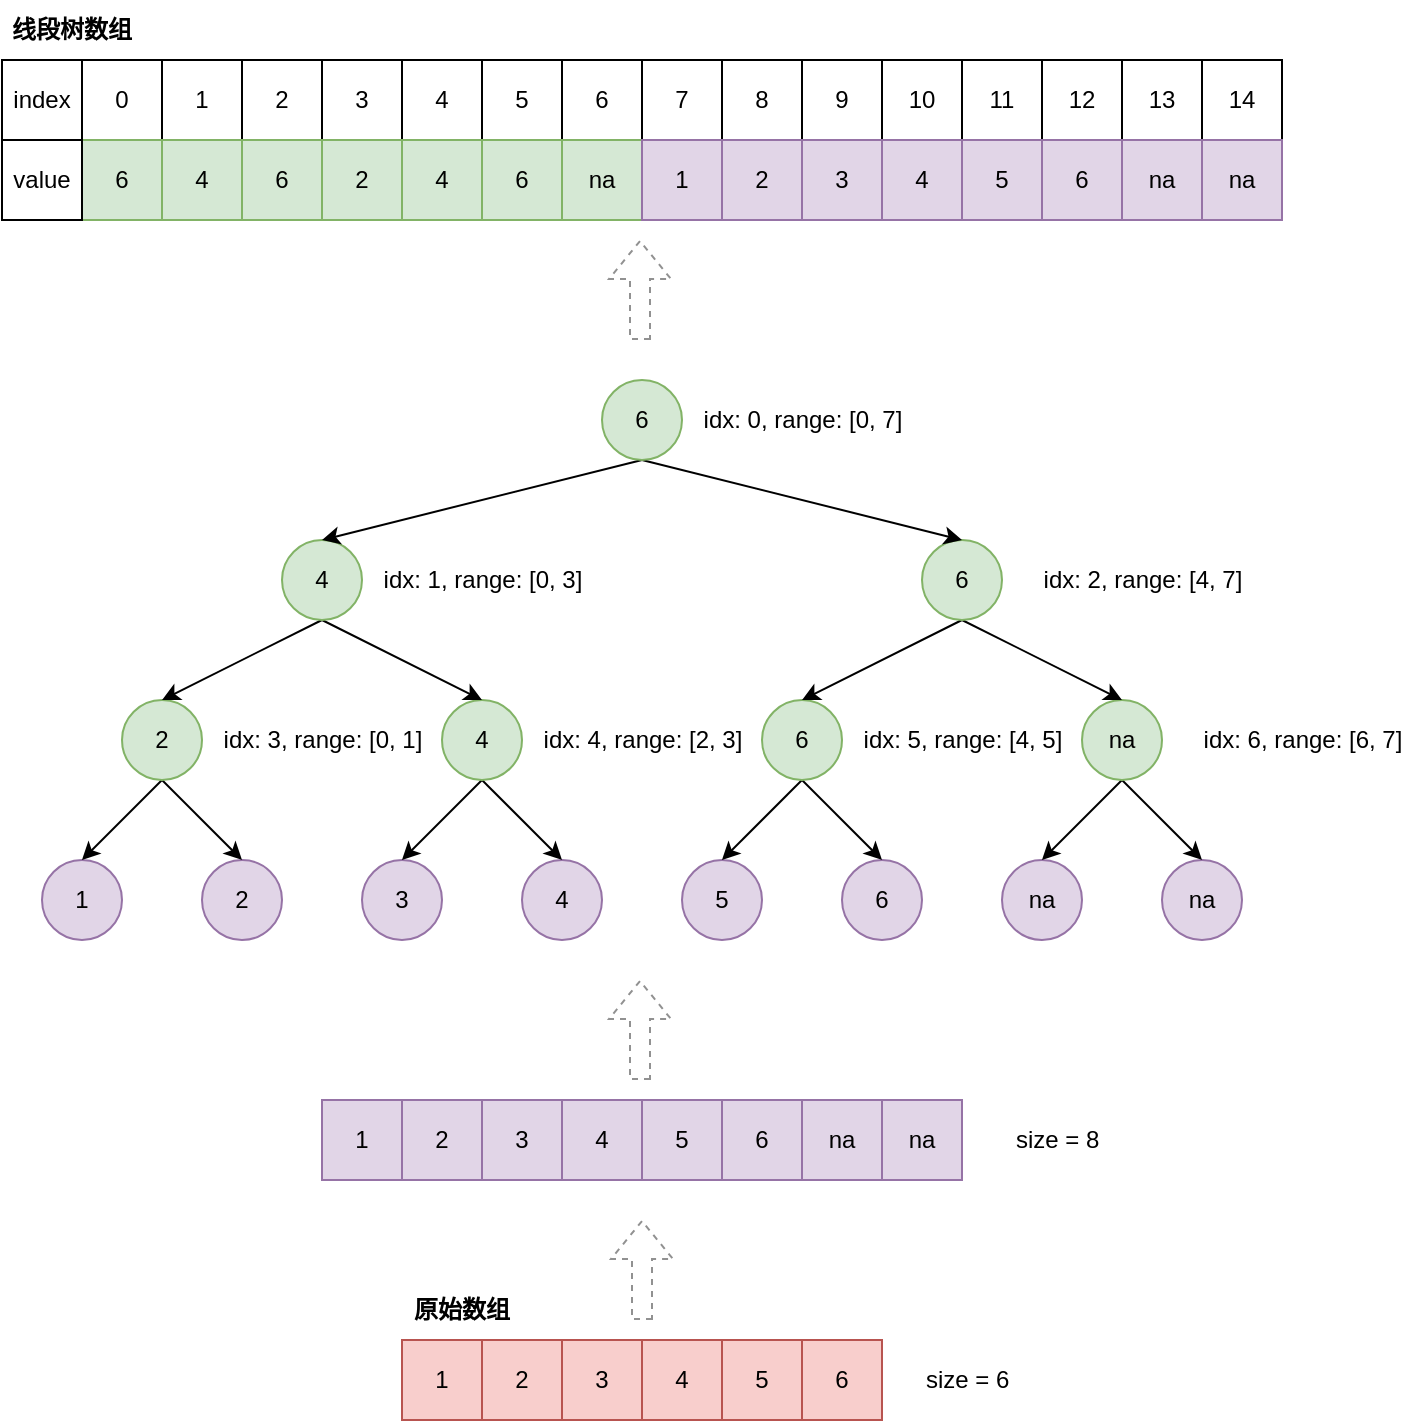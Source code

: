 <mxfile version="22.1.16" type="github">
  <diagram name="Page-1" id="roOhLSwZkukABS7ggt1f">
    <mxGraphModel dx="968" dy="684" grid="1" gridSize="10" guides="1" tooltips="1" connect="1" arrows="1" fold="1" page="1" pageScale="1" pageWidth="850" pageHeight="1100" math="0" shadow="0">
      <root>
        <mxCell id="0" />
        <mxCell id="1" parent="0" />
        <mxCell id="LGJMSc5tRCyyTJbjq2LL-1" value="1" style="rounded=0;whiteSpace=wrap;html=1;fillColor=#f8cecc;strokeColor=#b85450;" vertex="1" parent="1">
          <mxGeometry x="200" y="680" width="40" height="40" as="geometry" />
        </mxCell>
        <mxCell id="LGJMSc5tRCyyTJbjq2LL-2" value="2" style="rounded=0;whiteSpace=wrap;html=1;fillColor=#f8cecc;strokeColor=#b85450;" vertex="1" parent="1">
          <mxGeometry x="240" y="680" width="40" height="40" as="geometry" />
        </mxCell>
        <mxCell id="LGJMSc5tRCyyTJbjq2LL-3" value="3" style="rounded=0;whiteSpace=wrap;html=1;fillColor=#f8cecc;strokeColor=#b85450;" vertex="1" parent="1">
          <mxGeometry x="280" y="680" width="40" height="40" as="geometry" />
        </mxCell>
        <mxCell id="LGJMSc5tRCyyTJbjq2LL-4" value="4" style="rounded=0;whiteSpace=wrap;html=1;fillColor=#f8cecc;strokeColor=#b85450;" vertex="1" parent="1">
          <mxGeometry x="320" y="680" width="40" height="40" as="geometry" />
        </mxCell>
        <mxCell id="LGJMSc5tRCyyTJbjq2LL-5" value="5" style="rounded=0;whiteSpace=wrap;html=1;fillColor=#f8cecc;strokeColor=#b85450;" vertex="1" parent="1">
          <mxGeometry x="360" y="680" width="40" height="40" as="geometry" />
        </mxCell>
        <mxCell id="LGJMSc5tRCyyTJbjq2LL-6" value="6" style="rounded=0;whiteSpace=wrap;html=1;fillColor=#f8cecc;strokeColor=#b85450;" vertex="1" parent="1">
          <mxGeometry x="400" y="680" width="40" height="40" as="geometry" />
        </mxCell>
        <mxCell id="LGJMSc5tRCyyTJbjq2LL-7" value="1" style="rounded=0;whiteSpace=wrap;html=1;fillColor=#e1d5e7;strokeColor=#9673a6;" vertex="1" parent="1">
          <mxGeometry x="160" y="560" width="40" height="40" as="geometry" />
        </mxCell>
        <mxCell id="LGJMSc5tRCyyTJbjq2LL-8" value="2" style="rounded=0;whiteSpace=wrap;html=1;fillColor=#e1d5e7;strokeColor=#9673a6;" vertex="1" parent="1">
          <mxGeometry x="200" y="560" width="40" height="40" as="geometry" />
        </mxCell>
        <mxCell id="LGJMSc5tRCyyTJbjq2LL-9" value="3" style="rounded=0;whiteSpace=wrap;html=1;fillColor=#e1d5e7;strokeColor=#9673a6;" vertex="1" parent="1">
          <mxGeometry x="240" y="560" width="40" height="40" as="geometry" />
        </mxCell>
        <mxCell id="LGJMSc5tRCyyTJbjq2LL-10" value="4" style="rounded=0;whiteSpace=wrap;html=1;fillColor=#e1d5e7;strokeColor=#9673a6;" vertex="1" parent="1">
          <mxGeometry x="280" y="560" width="40" height="40" as="geometry" />
        </mxCell>
        <mxCell id="LGJMSc5tRCyyTJbjq2LL-11" value="5" style="rounded=0;whiteSpace=wrap;html=1;fillColor=#e1d5e7;strokeColor=#9673a6;" vertex="1" parent="1">
          <mxGeometry x="320" y="560" width="40" height="40" as="geometry" />
        </mxCell>
        <mxCell id="LGJMSc5tRCyyTJbjq2LL-12" value="6" style="rounded=0;whiteSpace=wrap;html=1;fillColor=#e1d5e7;strokeColor=#9673a6;" vertex="1" parent="1">
          <mxGeometry x="360" y="560" width="40" height="40" as="geometry" />
        </mxCell>
        <mxCell id="LGJMSc5tRCyyTJbjq2LL-13" value="na" style="rounded=0;whiteSpace=wrap;html=1;fillColor=#e1d5e7;strokeColor=#9673a6;" vertex="1" parent="1">
          <mxGeometry x="400" y="560" width="40" height="40" as="geometry" />
        </mxCell>
        <mxCell id="LGJMSc5tRCyyTJbjq2LL-14" value="na" style="rounded=0;whiteSpace=wrap;html=1;fillColor=#e1d5e7;strokeColor=#9673a6;" vertex="1" parent="1">
          <mxGeometry x="440" y="560" width="40" height="40" as="geometry" />
        </mxCell>
        <mxCell id="LGJMSc5tRCyyTJbjq2LL-15" value="1" style="ellipse;whiteSpace=wrap;html=1;aspect=fixed;fillColor=#e1d5e7;strokeColor=#9673a6;" vertex="1" parent="1">
          <mxGeometry x="20" y="440" width="40" height="40" as="geometry" />
        </mxCell>
        <mxCell id="LGJMSc5tRCyyTJbjq2LL-16" value="2" style="ellipse;whiteSpace=wrap;html=1;aspect=fixed;fillColor=#e1d5e7;strokeColor=#9673a6;" vertex="1" parent="1">
          <mxGeometry x="100" y="440" width="40" height="40" as="geometry" />
        </mxCell>
        <mxCell id="LGJMSc5tRCyyTJbjq2LL-17" value="3" style="ellipse;whiteSpace=wrap;html=1;aspect=fixed;fillColor=#e1d5e7;strokeColor=#9673a6;" vertex="1" parent="1">
          <mxGeometry x="180" y="440" width="40" height="40" as="geometry" />
        </mxCell>
        <mxCell id="LGJMSc5tRCyyTJbjq2LL-18" value="4" style="ellipse;whiteSpace=wrap;html=1;aspect=fixed;fillColor=#e1d5e7;strokeColor=#9673a6;" vertex="1" parent="1">
          <mxGeometry x="260" y="440" width="40" height="40" as="geometry" />
        </mxCell>
        <mxCell id="LGJMSc5tRCyyTJbjq2LL-19" value="5" style="ellipse;whiteSpace=wrap;html=1;aspect=fixed;fillColor=#e1d5e7;strokeColor=#9673a6;" vertex="1" parent="1">
          <mxGeometry x="340" y="440" width="40" height="40" as="geometry" />
        </mxCell>
        <mxCell id="LGJMSc5tRCyyTJbjq2LL-20" value="6" style="ellipse;whiteSpace=wrap;html=1;aspect=fixed;fillColor=#e1d5e7;strokeColor=#9673a6;" vertex="1" parent="1">
          <mxGeometry x="420" y="440" width="40" height="40" as="geometry" />
        </mxCell>
        <mxCell id="LGJMSc5tRCyyTJbjq2LL-21" value="na" style="ellipse;whiteSpace=wrap;html=1;aspect=fixed;fillColor=#e1d5e7;strokeColor=#9673a6;" vertex="1" parent="1">
          <mxGeometry x="500" y="440" width="40" height="40" as="geometry" />
        </mxCell>
        <mxCell id="LGJMSc5tRCyyTJbjq2LL-22" value="na" style="ellipse;whiteSpace=wrap;html=1;aspect=fixed;fillColor=#e1d5e7;strokeColor=#9673a6;" vertex="1" parent="1">
          <mxGeometry x="580" y="440" width="40" height="40" as="geometry" />
        </mxCell>
        <mxCell id="LGJMSc5tRCyyTJbjq2LL-37" style="rounded=0;orthogonalLoop=1;jettySize=auto;html=1;exitX=0.5;exitY=1;exitDx=0;exitDy=0;entryX=0.5;entryY=0;entryDx=0;entryDy=0;" edge="1" parent="1" source="LGJMSc5tRCyyTJbjq2LL-23" target="LGJMSc5tRCyyTJbjq2LL-15">
          <mxGeometry relative="1" as="geometry" />
        </mxCell>
        <mxCell id="LGJMSc5tRCyyTJbjq2LL-38" style="rounded=0;orthogonalLoop=1;jettySize=auto;html=1;exitX=0.5;exitY=1;exitDx=0;exitDy=0;entryX=0.5;entryY=0;entryDx=0;entryDy=0;" edge="1" parent="1" source="LGJMSc5tRCyyTJbjq2LL-23" target="LGJMSc5tRCyyTJbjq2LL-16">
          <mxGeometry relative="1" as="geometry" />
        </mxCell>
        <mxCell id="LGJMSc5tRCyyTJbjq2LL-23" value="2" style="ellipse;whiteSpace=wrap;html=1;aspect=fixed;fillColor=#d5e8d4;strokeColor=#82b366;" vertex="1" parent="1">
          <mxGeometry x="60" y="360" width="40" height="40" as="geometry" />
        </mxCell>
        <mxCell id="LGJMSc5tRCyyTJbjq2LL-43" style="rounded=0;orthogonalLoop=1;jettySize=auto;html=1;exitX=0.5;exitY=1;exitDx=0;exitDy=0;entryX=0.5;entryY=0;entryDx=0;entryDy=0;" edge="1" parent="1" source="LGJMSc5tRCyyTJbjq2LL-24" target="LGJMSc5tRCyyTJbjq2LL-21">
          <mxGeometry relative="1" as="geometry" />
        </mxCell>
        <mxCell id="LGJMSc5tRCyyTJbjq2LL-44" style="rounded=0;orthogonalLoop=1;jettySize=auto;html=1;exitX=0.5;exitY=1;exitDx=0;exitDy=0;entryX=0.5;entryY=0;entryDx=0;entryDy=0;" edge="1" parent="1" source="LGJMSc5tRCyyTJbjq2LL-24" target="LGJMSc5tRCyyTJbjq2LL-22">
          <mxGeometry relative="1" as="geometry" />
        </mxCell>
        <mxCell id="LGJMSc5tRCyyTJbjq2LL-24" value="na" style="ellipse;whiteSpace=wrap;html=1;aspect=fixed;fillColor=#d5e8d4;strokeColor=#82b366;" vertex="1" parent="1">
          <mxGeometry x="540" y="360" width="40" height="40" as="geometry" />
        </mxCell>
        <mxCell id="LGJMSc5tRCyyTJbjq2LL-39" style="rounded=0;orthogonalLoop=1;jettySize=auto;html=1;exitX=0.5;exitY=1;exitDx=0;exitDy=0;entryX=0.5;entryY=0;entryDx=0;entryDy=0;" edge="1" parent="1" source="LGJMSc5tRCyyTJbjq2LL-25" target="LGJMSc5tRCyyTJbjq2LL-17">
          <mxGeometry relative="1" as="geometry" />
        </mxCell>
        <mxCell id="LGJMSc5tRCyyTJbjq2LL-40" style="rounded=0;orthogonalLoop=1;jettySize=auto;html=1;exitX=0.5;exitY=1;exitDx=0;exitDy=0;entryX=0.5;entryY=0;entryDx=0;entryDy=0;" edge="1" parent="1" source="LGJMSc5tRCyyTJbjq2LL-25" target="LGJMSc5tRCyyTJbjq2LL-18">
          <mxGeometry relative="1" as="geometry" />
        </mxCell>
        <mxCell id="LGJMSc5tRCyyTJbjq2LL-25" value="4" style="ellipse;whiteSpace=wrap;html=1;aspect=fixed;fillColor=#d5e8d4;strokeColor=#82b366;" vertex="1" parent="1">
          <mxGeometry x="220" y="360" width="40" height="40" as="geometry" />
        </mxCell>
        <mxCell id="LGJMSc5tRCyyTJbjq2LL-41" style="rounded=0;orthogonalLoop=1;jettySize=auto;html=1;exitX=0.5;exitY=1;exitDx=0;exitDy=0;entryX=0.5;entryY=0;entryDx=0;entryDy=0;" edge="1" parent="1" source="LGJMSc5tRCyyTJbjq2LL-26" target="LGJMSc5tRCyyTJbjq2LL-19">
          <mxGeometry relative="1" as="geometry" />
        </mxCell>
        <mxCell id="LGJMSc5tRCyyTJbjq2LL-42" style="rounded=0;orthogonalLoop=1;jettySize=auto;html=1;exitX=0.5;exitY=1;exitDx=0;exitDy=0;entryX=0.5;entryY=0;entryDx=0;entryDy=0;" edge="1" parent="1" source="LGJMSc5tRCyyTJbjq2LL-26" target="LGJMSc5tRCyyTJbjq2LL-20">
          <mxGeometry relative="1" as="geometry" />
        </mxCell>
        <mxCell id="LGJMSc5tRCyyTJbjq2LL-26" value="6" style="ellipse;whiteSpace=wrap;html=1;aspect=fixed;fillColor=#d5e8d4;strokeColor=#82b366;" vertex="1" parent="1">
          <mxGeometry x="380" y="360" width="40" height="40" as="geometry" />
        </mxCell>
        <mxCell id="LGJMSc5tRCyyTJbjq2LL-33" style="rounded=0;orthogonalLoop=1;jettySize=auto;html=1;exitX=0.5;exitY=1;exitDx=0;exitDy=0;entryX=0.5;entryY=0;entryDx=0;entryDy=0;" edge="1" parent="1" source="LGJMSc5tRCyyTJbjq2LL-27" target="LGJMSc5tRCyyTJbjq2LL-23">
          <mxGeometry relative="1" as="geometry" />
        </mxCell>
        <mxCell id="LGJMSc5tRCyyTJbjq2LL-34" style="rounded=0;orthogonalLoop=1;jettySize=auto;html=1;exitX=0.5;exitY=1;exitDx=0;exitDy=0;entryX=0.5;entryY=0;entryDx=0;entryDy=0;" edge="1" parent="1" source="LGJMSc5tRCyyTJbjq2LL-27" target="LGJMSc5tRCyyTJbjq2LL-25">
          <mxGeometry relative="1" as="geometry" />
        </mxCell>
        <mxCell id="LGJMSc5tRCyyTJbjq2LL-27" value="4" style="ellipse;whiteSpace=wrap;html=1;aspect=fixed;fillColor=#d5e8d4;strokeColor=#82b366;" vertex="1" parent="1">
          <mxGeometry x="140" y="280" width="40" height="40" as="geometry" />
        </mxCell>
        <mxCell id="LGJMSc5tRCyyTJbjq2LL-35" style="rounded=0;orthogonalLoop=1;jettySize=auto;html=1;exitX=0.5;exitY=1;exitDx=0;exitDy=0;entryX=0.5;entryY=0;entryDx=0;entryDy=0;" edge="1" parent="1" source="LGJMSc5tRCyyTJbjq2LL-28" target="LGJMSc5tRCyyTJbjq2LL-26">
          <mxGeometry relative="1" as="geometry" />
        </mxCell>
        <mxCell id="LGJMSc5tRCyyTJbjq2LL-36" style="rounded=0;orthogonalLoop=1;jettySize=auto;html=1;exitX=0.5;exitY=1;exitDx=0;exitDy=0;entryX=0.5;entryY=0;entryDx=0;entryDy=0;" edge="1" parent="1" source="LGJMSc5tRCyyTJbjq2LL-28" target="LGJMSc5tRCyyTJbjq2LL-24">
          <mxGeometry relative="1" as="geometry" />
        </mxCell>
        <mxCell id="LGJMSc5tRCyyTJbjq2LL-28" value="6" style="ellipse;whiteSpace=wrap;html=1;aspect=fixed;fillColor=#d5e8d4;strokeColor=#82b366;" vertex="1" parent="1">
          <mxGeometry x="460" y="280" width="40" height="40" as="geometry" />
        </mxCell>
        <mxCell id="LGJMSc5tRCyyTJbjq2LL-30" style="rounded=0;orthogonalLoop=1;jettySize=auto;html=1;exitX=0.5;exitY=1;exitDx=0;exitDy=0;entryX=0.5;entryY=0;entryDx=0;entryDy=0;" edge="1" parent="1" source="LGJMSc5tRCyyTJbjq2LL-29" target="LGJMSc5tRCyyTJbjq2LL-27">
          <mxGeometry relative="1" as="geometry" />
        </mxCell>
        <mxCell id="LGJMSc5tRCyyTJbjq2LL-31" style="rounded=0;orthogonalLoop=1;jettySize=auto;html=1;exitX=0.5;exitY=1;exitDx=0;exitDy=0;entryX=0.5;entryY=0;entryDx=0;entryDy=0;" edge="1" parent="1" source="LGJMSc5tRCyyTJbjq2LL-29" target="LGJMSc5tRCyyTJbjq2LL-28">
          <mxGeometry relative="1" as="geometry" />
        </mxCell>
        <mxCell id="LGJMSc5tRCyyTJbjq2LL-29" value="6" style="ellipse;whiteSpace=wrap;html=1;aspect=fixed;fillColor=#d5e8d4;strokeColor=#82b366;" vertex="1" parent="1">
          <mxGeometry x="300" y="200" width="40" height="40" as="geometry" />
        </mxCell>
        <mxCell id="LGJMSc5tRCyyTJbjq2LL-32" value="idx: 0, range: [0, 7]" style="text;html=1;align=center;verticalAlign=middle;resizable=0;points=[];autosize=1;strokeColor=none;fillColor=none;" vertex="1" parent="1">
          <mxGeometry x="340" y="205" width="120" height="30" as="geometry" />
        </mxCell>
        <mxCell id="LGJMSc5tRCyyTJbjq2LL-45" value="idx: 1, range: [0, 3]" style="text;html=1;align=center;verticalAlign=middle;resizable=0;points=[];autosize=1;strokeColor=none;fillColor=none;" vertex="1" parent="1">
          <mxGeometry x="180" y="285" width="120" height="30" as="geometry" />
        </mxCell>
        <mxCell id="LGJMSc5tRCyyTJbjq2LL-46" value="idx: 2, range: [4, 7]" style="text;html=1;align=center;verticalAlign=middle;resizable=0;points=[];autosize=1;strokeColor=none;fillColor=none;" vertex="1" parent="1">
          <mxGeometry x="510" y="285" width="120" height="30" as="geometry" />
        </mxCell>
        <mxCell id="LGJMSc5tRCyyTJbjq2LL-47" value="idx: 3, range: [0, 1]" style="text;html=1;align=center;verticalAlign=middle;resizable=0;points=[];autosize=1;strokeColor=none;fillColor=none;" vertex="1" parent="1">
          <mxGeometry x="100" y="365" width="120" height="30" as="geometry" />
        </mxCell>
        <mxCell id="LGJMSc5tRCyyTJbjq2LL-48" value="idx: 4, range: [2, 3]" style="text;html=1;align=center;verticalAlign=middle;resizable=0;points=[];autosize=1;strokeColor=none;fillColor=none;" vertex="1" parent="1">
          <mxGeometry x="260" y="365" width="120" height="30" as="geometry" />
        </mxCell>
        <mxCell id="LGJMSc5tRCyyTJbjq2LL-49" value="idx: 5, range: [4, 5]" style="text;html=1;align=center;verticalAlign=middle;resizable=0;points=[];autosize=1;strokeColor=none;fillColor=none;" vertex="1" parent="1">
          <mxGeometry x="420" y="365" width="120" height="30" as="geometry" />
        </mxCell>
        <mxCell id="LGJMSc5tRCyyTJbjq2LL-50" value="idx: 6, range: [6, 7]" style="text;html=1;align=center;verticalAlign=middle;resizable=0;points=[];autosize=1;strokeColor=none;fillColor=none;" vertex="1" parent="1">
          <mxGeometry x="590" y="365" width="120" height="30" as="geometry" />
        </mxCell>
        <mxCell id="LGJMSc5tRCyyTJbjq2LL-51" value="size = 6" style="text;html=1;align=left;verticalAlign=middle;resizable=0;points=[];autosize=1;strokeColor=none;fillColor=none;" vertex="1" parent="1">
          <mxGeometry x="460" y="685" width="70" height="30" as="geometry" />
        </mxCell>
        <mxCell id="LGJMSc5tRCyyTJbjq2LL-52" value="size = 8" style="text;html=1;align=left;verticalAlign=middle;resizable=0;points=[];autosize=1;strokeColor=none;fillColor=none;" vertex="1" parent="1">
          <mxGeometry x="505" y="565" width="70" height="30" as="geometry" />
        </mxCell>
        <mxCell id="LGJMSc5tRCyyTJbjq2LL-53" value="index" style="rounded=0;whiteSpace=wrap;html=1;" vertex="1" parent="1">
          <mxGeometry y="40" width="40" height="40" as="geometry" />
        </mxCell>
        <mxCell id="LGJMSc5tRCyyTJbjq2LL-54" value="0" style="rounded=0;whiteSpace=wrap;html=1;" vertex="1" parent="1">
          <mxGeometry x="40" y="40" width="40" height="40" as="geometry" />
        </mxCell>
        <mxCell id="LGJMSc5tRCyyTJbjq2LL-55" value="1" style="rounded=0;whiteSpace=wrap;html=1;" vertex="1" parent="1">
          <mxGeometry x="80" y="40" width="40" height="40" as="geometry" />
        </mxCell>
        <mxCell id="LGJMSc5tRCyyTJbjq2LL-56" value="2" style="rounded=0;whiteSpace=wrap;html=1;" vertex="1" parent="1">
          <mxGeometry x="120" y="40" width="40" height="40" as="geometry" />
        </mxCell>
        <mxCell id="LGJMSc5tRCyyTJbjq2LL-57" value="3" style="rounded=0;whiteSpace=wrap;html=1;" vertex="1" parent="1">
          <mxGeometry x="160" y="40" width="40" height="40" as="geometry" />
        </mxCell>
        <mxCell id="LGJMSc5tRCyyTJbjq2LL-58" value="4" style="rounded=0;whiteSpace=wrap;html=1;" vertex="1" parent="1">
          <mxGeometry x="200" y="40" width="40" height="40" as="geometry" />
        </mxCell>
        <mxCell id="LGJMSc5tRCyyTJbjq2LL-59" value="5" style="rounded=0;whiteSpace=wrap;html=1;" vertex="1" parent="1">
          <mxGeometry x="240" y="40" width="40" height="40" as="geometry" />
        </mxCell>
        <mxCell id="LGJMSc5tRCyyTJbjq2LL-60" value="6" style="rounded=0;whiteSpace=wrap;html=1;" vertex="1" parent="1">
          <mxGeometry x="280" y="40" width="40" height="40" as="geometry" />
        </mxCell>
        <mxCell id="LGJMSc5tRCyyTJbjq2LL-70" value="7" style="rounded=0;whiteSpace=wrap;html=1;" vertex="1" parent="1">
          <mxGeometry x="320" y="40" width="40" height="40" as="geometry" />
        </mxCell>
        <mxCell id="LGJMSc5tRCyyTJbjq2LL-71" value="8" style="rounded=0;whiteSpace=wrap;html=1;" vertex="1" parent="1">
          <mxGeometry x="360" y="40" width="40" height="40" as="geometry" />
        </mxCell>
        <mxCell id="LGJMSc5tRCyyTJbjq2LL-72" value="9" style="rounded=0;whiteSpace=wrap;html=1;" vertex="1" parent="1">
          <mxGeometry x="400" y="40" width="40" height="40" as="geometry" />
        </mxCell>
        <mxCell id="LGJMSc5tRCyyTJbjq2LL-73" value="10" style="rounded=0;whiteSpace=wrap;html=1;" vertex="1" parent="1">
          <mxGeometry x="440" y="40" width="40" height="40" as="geometry" />
        </mxCell>
        <mxCell id="LGJMSc5tRCyyTJbjq2LL-74" value="11" style="rounded=0;whiteSpace=wrap;html=1;" vertex="1" parent="1">
          <mxGeometry x="480" y="40" width="40" height="40" as="geometry" />
        </mxCell>
        <mxCell id="LGJMSc5tRCyyTJbjq2LL-75" value="12" style="rounded=0;whiteSpace=wrap;html=1;" vertex="1" parent="1">
          <mxGeometry x="520" y="40" width="40" height="40" as="geometry" />
        </mxCell>
        <mxCell id="LGJMSc5tRCyyTJbjq2LL-76" value="13" style="rounded=0;whiteSpace=wrap;html=1;" vertex="1" parent="1">
          <mxGeometry x="560" y="40" width="40" height="40" as="geometry" />
        </mxCell>
        <mxCell id="LGJMSc5tRCyyTJbjq2LL-77" value="14" style="rounded=0;whiteSpace=wrap;html=1;" vertex="1" parent="1">
          <mxGeometry x="600" y="40" width="40" height="40" as="geometry" />
        </mxCell>
        <mxCell id="LGJMSc5tRCyyTJbjq2LL-79" value="6" style="rounded=0;whiteSpace=wrap;html=1;fillColor=#d5e8d4;strokeColor=#82b366;" vertex="1" parent="1">
          <mxGeometry x="40" y="80" width="40" height="40" as="geometry" />
        </mxCell>
        <mxCell id="LGJMSc5tRCyyTJbjq2LL-80" value="4" style="rounded=0;whiteSpace=wrap;html=1;fillColor=#d5e8d4;strokeColor=#82b366;" vertex="1" parent="1">
          <mxGeometry x="80" y="80" width="40" height="40" as="geometry" />
        </mxCell>
        <mxCell id="LGJMSc5tRCyyTJbjq2LL-81" value="6" style="rounded=0;whiteSpace=wrap;html=1;fillColor=#d5e8d4;strokeColor=#82b366;" vertex="1" parent="1">
          <mxGeometry x="120" y="80" width="40" height="40" as="geometry" />
        </mxCell>
        <mxCell id="LGJMSc5tRCyyTJbjq2LL-82" value="2" style="rounded=0;whiteSpace=wrap;html=1;fillColor=#d5e8d4;strokeColor=#82b366;" vertex="1" parent="1">
          <mxGeometry x="160" y="80" width="40" height="40" as="geometry" />
        </mxCell>
        <mxCell id="LGJMSc5tRCyyTJbjq2LL-83" value="4" style="rounded=0;whiteSpace=wrap;html=1;fillColor=#d5e8d4;strokeColor=#82b366;" vertex="1" parent="1">
          <mxGeometry x="200" y="80" width="40" height="40" as="geometry" />
        </mxCell>
        <mxCell id="LGJMSc5tRCyyTJbjq2LL-84" value="6" style="rounded=0;whiteSpace=wrap;html=1;fillColor=#d5e8d4;strokeColor=#82b366;" vertex="1" parent="1">
          <mxGeometry x="240" y="80" width="40" height="40" as="geometry" />
        </mxCell>
        <mxCell id="LGJMSc5tRCyyTJbjq2LL-85" value="na" style="rounded=0;whiteSpace=wrap;html=1;fillColor=#d5e8d4;strokeColor=#82b366;" vertex="1" parent="1">
          <mxGeometry x="280" y="80" width="40" height="40" as="geometry" />
        </mxCell>
        <mxCell id="LGJMSc5tRCyyTJbjq2LL-86" value="1" style="rounded=0;whiteSpace=wrap;html=1;fillColor=#e1d5e7;strokeColor=#9673a6;" vertex="1" parent="1">
          <mxGeometry x="320" y="80" width="40" height="40" as="geometry" />
        </mxCell>
        <mxCell id="LGJMSc5tRCyyTJbjq2LL-87" value="2" style="rounded=0;whiteSpace=wrap;html=1;fillColor=#e1d5e7;strokeColor=#9673a6;" vertex="1" parent="1">
          <mxGeometry x="360" y="80" width="40" height="40" as="geometry" />
        </mxCell>
        <mxCell id="LGJMSc5tRCyyTJbjq2LL-88" value="3" style="rounded=0;whiteSpace=wrap;html=1;fillColor=#e1d5e7;strokeColor=#9673a6;" vertex="1" parent="1">
          <mxGeometry x="400" y="80" width="40" height="40" as="geometry" />
        </mxCell>
        <mxCell id="LGJMSc5tRCyyTJbjq2LL-89" value="4" style="rounded=0;whiteSpace=wrap;html=1;fillColor=#e1d5e7;strokeColor=#9673a6;" vertex="1" parent="1">
          <mxGeometry x="440" y="80" width="40" height="40" as="geometry" />
        </mxCell>
        <mxCell id="LGJMSc5tRCyyTJbjq2LL-90" value="5" style="rounded=0;whiteSpace=wrap;html=1;fillColor=#e1d5e7;strokeColor=#9673a6;" vertex="1" parent="1">
          <mxGeometry x="480" y="80" width="40" height="40" as="geometry" />
        </mxCell>
        <mxCell id="LGJMSc5tRCyyTJbjq2LL-91" value="6" style="rounded=0;whiteSpace=wrap;html=1;fillColor=#e1d5e7;strokeColor=#9673a6;" vertex="1" parent="1">
          <mxGeometry x="520" y="80" width="40" height="40" as="geometry" />
        </mxCell>
        <mxCell id="LGJMSc5tRCyyTJbjq2LL-92" value="na" style="rounded=0;whiteSpace=wrap;html=1;fillColor=#e1d5e7;strokeColor=#9673a6;" vertex="1" parent="1">
          <mxGeometry x="560" y="80" width="40" height="40" as="geometry" />
        </mxCell>
        <mxCell id="LGJMSc5tRCyyTJbjq2LL-93" value="na" style="rounded=0;whiteSpace=wrap;html=1;fillColor=#e1d5e7;strokeColor=#9673a6;" vertex="1" parent="1">
          <mxGeometry x="600" y="80" width="40" height="40" as="geometry" />
        </mxCell>
        <mxCell id="LGJMSc5tRCyyTJbjq2LL-78" value="value" style="rounded=0;whiteSpace=wrap;html=1;" vertex="1" parent="1">
          <mxGeometry y="80" width="40" height="40" as="geometry" />
        </mxCell>
        <mxCell id="LGJMSc5tRCyyTJbjq2LL-94" value="" style="shape=flexArrow;endArrow=classic;html=1;rounded=0;dashed=1;strokeColor=#919191;" edge="1" parent="1">
          <mxGeometry width="50" height="50" relative="1" as="geometry">
            <mxPoint x="320" y="670" as="sourcePoint" />
            <mxPoint x="320" y="620" as="targetPoint" />
          </mxGeometry>
        </mxCell>
        <mxCell id="LGJMSc5tRCyyTJbjq2LL-95" value="" style="shape=flexArrow;endArrow=classic;html=1;rounded=0;dashed=1;strokeColor=#919191;" edge="1" parent="1">
          <mxGeometry width="50" height="50" relative="1" as="geometry">
            <mxPoint x="319" y="550" as="sourcePoint" />
            <mxPoint x="319" y="500" as="targetPoint" />
          </mxGeometry>
        </mxCell>
        <mxCell id="LGJMSc5tRCyyTJbjq2LL-96" value="" style="shape=flexArrow;endArrow=classic;html=1;rounded=0;dashed=1;strokeColor=#919191;" edge="1" parent="1">
          <mxGeometry width="50" height="50" relative="1" as="geometry">
            <mxPoint x="319" y="180" as="sourcePoint" />
            <mxPoint x="319" y="130" as="targetPoint" />
          </mxGeometry>
        </mxCell>
        <mxCell id="LGJMSc5tRCyyTJbjq2LL-97" value="原始数组" style="text;html=1;strokeColor=none;fillColor=none;align=center;verticalAlign=middle;whiteSpace=wrap;rounded=0;fontStyle=1" vertex="1" parent="1">
          <mxGeometry x="200" y="650" width="60" height="30" as="geometry" />
        </mxCell>
        <mxCell id="LGJMSc5tRCyyTJbjq2LL-98" value="线段树数组" style="text;html=1;strokeColor=none;fillColor=none;align=center;verticalAlign=middle;whiteSpace=wrap;rounded=0;fontStyle=1" vertex="1" parent="1">
          <mxGeometry y="10" width="70" height="30" as="geometry" />
        </mxCell>
      </root>
    </mxGraphModel>
  </diagram>
</mxfile>

